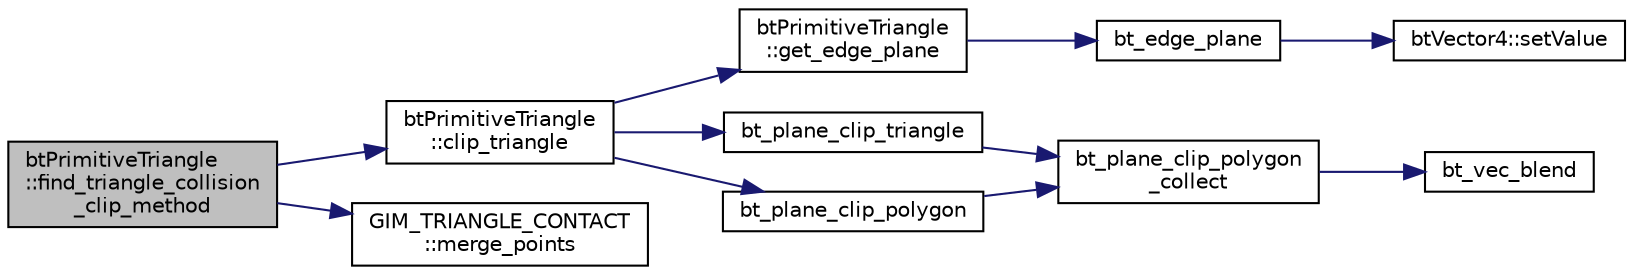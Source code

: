 digraph "btPrimitiveTriangle::find_triangle_collision_clip_method"
{
  edge [fontname="Helvetica",fontsize="10",labelfontname="Helvetica",labelfontsize="10"];
  node [fontname="Helvetica",fontsize="10",shape=record];
  rankdir="LR";
  Node1 [label="btPrimitiveTriangle\l::find_triangle_collision\l_clip_method",height=0.2,width=0.4,color="black", fillcolor="grey75", style="filled", fontcolor="black"];
  Node1 -> Node2 [color="midnightblue",fontsize="10",style="solid",fontname="Helvetica"];
  Node2 [label="btPrimitiveTriangle\l::clip_triangle",height=0.2,width=0.4,color="black", fillcolor="white", style="filled",URL="$classbt_primitive_triangle.html#a56e930410f18f866e47431ed77c6c3ca",tooltip="Clips the triangle against this. "];
  Node2 -> Node3 [color="midnightblue",fontsize="10",style="solid",fontname="Helvetica"];
  Node3 [label="btPrimitiveTriangle\l::get_edge_plane",height=0.2,width=0.4,color="black", fillcolor="white", style="filled",URL="$classbt_primitive_triangle.html#a88f93beaca616105c4d73bdd337167e1",tooltip="Calcs the plane which is paralele to the edge and perpendicular to the triangle plane. "];
  Node3 -> Node4 [color="midnightblue",fontsize="10",style="solid",fontname="Helvetica"];
  Node4 [label="bt_edge_plane",height=0.2,width=0.4,color="black", fillcolor="white", style="filled",URL="$bt_geometry_operations_8h.html#a8ef83f3444ff4b984beb7c1c593cb0eb",tooltip="Calc a plane from a triangle edge an a normal. plane is a vec4f. "];
  Node4 -> Node5 [color="midnightblue",fontsize="10",style="solid",fontname="Helvetica"];
  Node5 [label="btVector4::setValue",height=0.2,width=0.4,color="black", fillcolor="white", style="filled",URL="$classbt_vector4.html#a7653b136836ef8c5f66d20cb11a86ceb",tooltip="Set x,y,z and zero w. "];
  Node2 -> Node6 [color="midnightblue",fontsize="10",style="solid",fontname="Helvetica"];
  Node6 [label="bt_plane_clip_triangle",height=0.2,width=0.4,color="black", fillcolor="white", style="filled",URL="$bt_clip_polygon_8h.html#a42c9a19345a31093d177bde5692d39e9",tooltip="Clips a polygon by a plane. "];
  Node6 -> Node7 [color="midnightblue",fontsize="10",style="solid",fontname="Helvetica"];
  Node7 [label="bt_plane_clip_polygon\l_collect",height=0.2,width=0.4,color="black", fillcolor="white", style="filled",URL="$bt_clip_polygon_8h.html#a5d0b14854a98ea3902f6c914a292f83d",tooltip="This function calcs the distance from a 3D plane. "];
  Node7 -> Node8 [color="midnightblue",fontsize="10",style="solid",fontname="Helvetica"];
  Node8 [label="bt_vec_blend",height=0.2,width=0.4,color="black", fillcolor="white", style="filled",URL="$bt_clip_polygon_8h.html#a1f80a57f63e11130a715c2bf42c389cb"];
  Node2 -> Node9 [color="midnightblue",fontsize="10",style="solid",fontname="Helvetica"];
  Node9 [label="bt_plane_clip_polygon",height=0.2,width=0.4,color="black", fillcolor="white", style="filled",URL="$bt_clip_polygon_8h.html#aafbc2084e879509f77c833957061ba5c",tooltip="Clips a polygon by a plane. "];
  Node9 -> Node7 [color="midnightblue",fontsize="10",style="solid",fontname="Helvetica"];
  Node1 -> Node10 [color="midnightblue",fontsize="10",style="solid",fontname="Helvetica"];
  Node10 [label="GIM_TRIANGLE_CONTACT\l::merge_points",height=0.2,width=0.4,color="black", fillcolor="white", style="filled",URL="$struct_g_i_m___t_r_i_a_n_g_l_e___c_o_n_t_a_c_t.html#ac506be6f6fe6cb2f37b2890669f69266",tooltip="classify points that are closer "];
}
